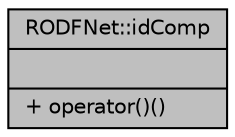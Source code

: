 digraph "RODFNet::idComp"
{
  edge [fontname="Helvetica",fontsize="10",labelfontname="Helvetica",labelfontsize="10"];
  node [fontname="Helvetica",fontsize="10",shape=record];
  Node1 [label="{RODFNet::idComp\n||+ operator()()\l}",height=0.2,width=0.4,color="black", fillcolor="grey75", style="filled", fontcolor="black"];
}
